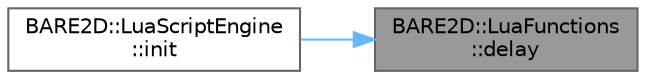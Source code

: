 digraph "BARE2D::LuaFunctions::delay"
{
 // INTERACTIVE_SVG=YES
 // LATEX_PDF_SIZE
  bgcolor="transparent";
  edge [fontname=Helvetica,fontsize=10,labelfontname=Helvetica,labelfontsize=10];
  node [fontname=Helvetica,fontsize=10,shape=box,height=0.2,width=0.4];
  rankdir="RL";
  Node1 [label="BARE2D::LuaFunctions\l::delay",height=0.2,width=0.4,color="gray40", fillcolor="grey60", style="filled", fontcolor="black",tooltip="A custom function which calls a lua_yield. Takes one argument, an integer representing how many updat..."];
  Node1 -> Node2 [dir="back",color="steelblue1",style="solid"];
  Node2 [label="BARE2D::LuaScriptEngine\l::init",height=0.2,width=0.4,color="grey40", fillcolor="white", style="filled",URL="$class_b_a_r_e2_d_1_1_lua_script_engine.html#afc202ede3bcd76cf0d38a5cfa6da2e86",tooltip="Initializes the LuaScriptEngine - loads basic modules etc."];
}
